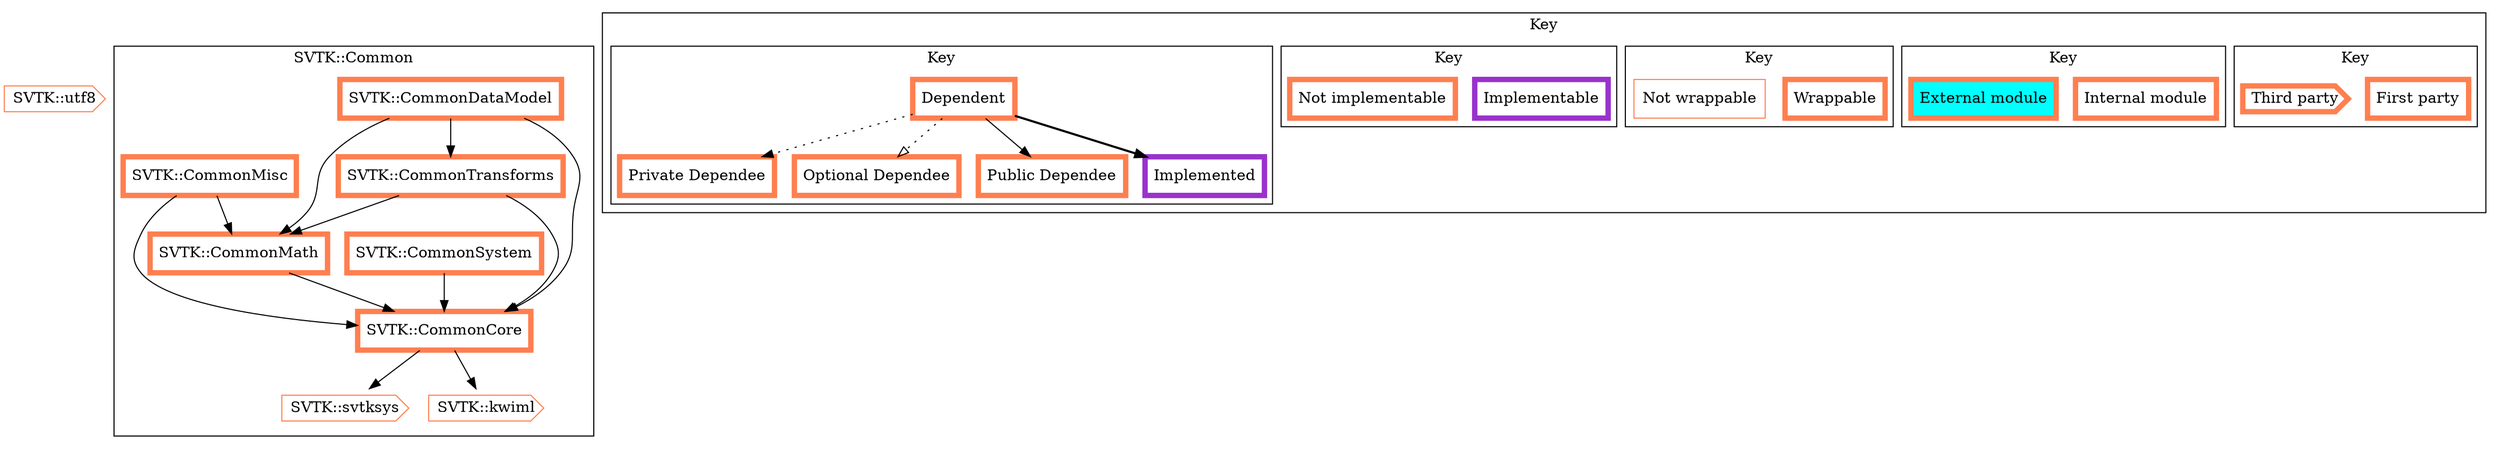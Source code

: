 strict digraph modules {
clusterrank=local;
rankdir=TB;
subgraph "modules_without_kits" {
"SVTK::utf8" [
    label="SVTK::utf8"
    shape=cds
    style=filled
    color="/svg/coral"
    fillcolor="/svg/white"
    penwidth=1
];

"SVTK::svtksys" [
    label="SVTK::svtksys"
    shape=cds
    style=filled
    color="/svg/coral"
    fillcolor="/svg/white"
    penwidth=1
];

"SVTK::kwiml" [
    label="SVTK::kwiml"
    shape=cds
    style=filled
    color="/svg/coral"
    fillcolor="/svg/white"
    penwidth=1
];

}
subgraph "cluster_SVTK::Common" {
label="SVTK::Common"
"SVTK::CommonDataModel" [
    label="SVTK::CommonDataModel"
    shape=rectangle
    style=filled
    color="/svg/coral"
    fillcolor="/svg/white"
    penwidth=5
];
"SVTK::CommonDataModel" -> "SVTK::CommonCore" [style=solid, arrowhead=normal];
"SVTK::CommonDataModel" -> "SVTK::CommonMath" [style=solid, arrowhead=normal];
"SVTK::CommonDataModel" -> "SVTK::CommonTransforms" [style=solid, arrowhead=normal];

"SVTK::CommonSystem" [
    label="SVTK::CommonSystem"
    shape=rectangle
    style=filled
    color="/svg/coral"
    fillcolor="/svg/white"
    penwidth=5
];
"SVTK::CommonSystem" -> "SVTK::CommonCore" [style=solid, arrowhead=normal];

"SVTK::CommonMisc" [
    label="SVTK::CommonMisc"
    shape=rectangle
    style=filled
    color="/svg/coral"
    fillcolor="/svg/white"
    penwidth=5
];
"SVTK::CommonMisc" -> "SVTK::CommonCore" [style=solid, arrowhead=normal];
"SVTK::CommonMisc" -> "SVTK::CommonMath" [style=solid, arrowhead=normal];

"SVTK::CommonTransforms" [
    label="SVTK::CommonTransforms"
    shape=rectangle
    style=filled
    color="/svg/coral"
    fillcolor="/svg/white"
    penwidth=5
];
"SVTK::CommonTransforms" -> "SVTK::CommonCore" [style=solid, arrowhead=normal];
"SVTK::CommonTransforms" -> "SVTK::CommonMath" [style=solid, arrowhead=normal];

"SVTK::CommonMath" [
    label="SVTK::CommonMath"
    shape=rectangle
    style=filled
    color="/svg/coral"
    fillcolor="/svg/white"
    penwidth=5
];
"SVTK::CommonMath" -> "SVTK::CommonCore" [style=solid, arrowhead=normal];

"SVTK::CommonCore" [
    label="SVTK::CommonCore"
    shape=rectangle
    style=filled
    color="/svg/coral"
    fillcolor="/svg/white"
    penwidth=5
];
"SVTK::CommonCore" -> "SVTK::kwiml" [style=solid, arrowhead=normal];
"SVTK::CommonCore" -> "SVTK::svtksys" [style=solid, arrowhead=normal];

}

subgraph cluster_key {
  label=Key;
  subgraph cluster_party {
    first_party [
      label="First party"
      shape=rectangle
      style=filled
      color="/svg/coral"
      fillcolor="/svg/white"
      penwidth=5
    ];
    third_party [
      label="Third party"
      shape=cds
      style=filled
      color="/svg/coral"
      fillcolor="/svg/white"
      penwidth=5
    ];
  }
  subgraph cluster_whence {
    internal [
      label="Internal module"
      shape=rectangle
      style=filled
      color="/svg/coral"
      fillcolor="/svg/white"
      penwidth=5
    ];
    external [
      label="External module"
      shape=rectangle
      style=filled
      color="/svg/coral"
      fillcolor="/svg/cyan"
      penwidth=5
    ];
  }
  subgraph cluster_wrapping {
    include_wrap [
      label="Wrappable"
      shape=rectangle
      style=filled
      color="/svg/coral"
      fillcolor="/svg/white"
      penwidth=5
    ];
    exclude_wrap [
      label="Not wrappable"
      shape=rectangle
      style=filled
      color="/svg/coral"
      fillcolor="/svg/white"
      penwidth=1
    ];
  }
  subgraph cluster_implementable {
    implementable [
      label="Implementable"
      shape=rectangle
      style=filled
      color="/svg/darkorchid"
      fillcolor="/svg/white"
      penwidth=5
    ];
    not_implementable [
      label="Not implementable"
      shape=rectangle
      style=filled
      color="/svg/coral"
      fillcolor="/svg/white"
      penwidth=5
    ];
  }
  subgraph cluster_dependencies {
    dependent [
      label="Dependent"
      shape=rectangle
      style=filled
      color="/svg/coral"
      fillcolor="/svg/white"
      penwidth=5
    ];
    private_dependee [
      label="Private Dependee"
      shape=rectangle
      style=filled
      color="/svg/coral"
      fillcolor="/svg/white"
      penwidth=5
    ];
    optional_dependee [
      label="Optional Dependee"
      shape=rectangle
      style=filled
      color="/svg/coral"
      fillcolor="/svg/white"
      penwidth=5
    ];
    public_dependee [
      label="Public Dependee"
      shape=rectangle
      style=filled
      color="/svg/coral"
      fillcolor="/svg/white"
      penwidth=5
    ];
    implemented [
      label="Implemented"
      shape=rectangle
      style=filled
      color="/svg/darkorchid"
      fillcolor="/svg/white"
      penwidth=5
    ];
    dependent -> private_dependee [style=dotted, arrowhead=normal];
    dependent -> optional_dependee [style=dotted, arrowhead=empty];
    dependent -> public_dependee [style=solid, arrowhead=normal];
    dependent -> implemented [style=bold, arrowhead=normal];
  }
}
}
